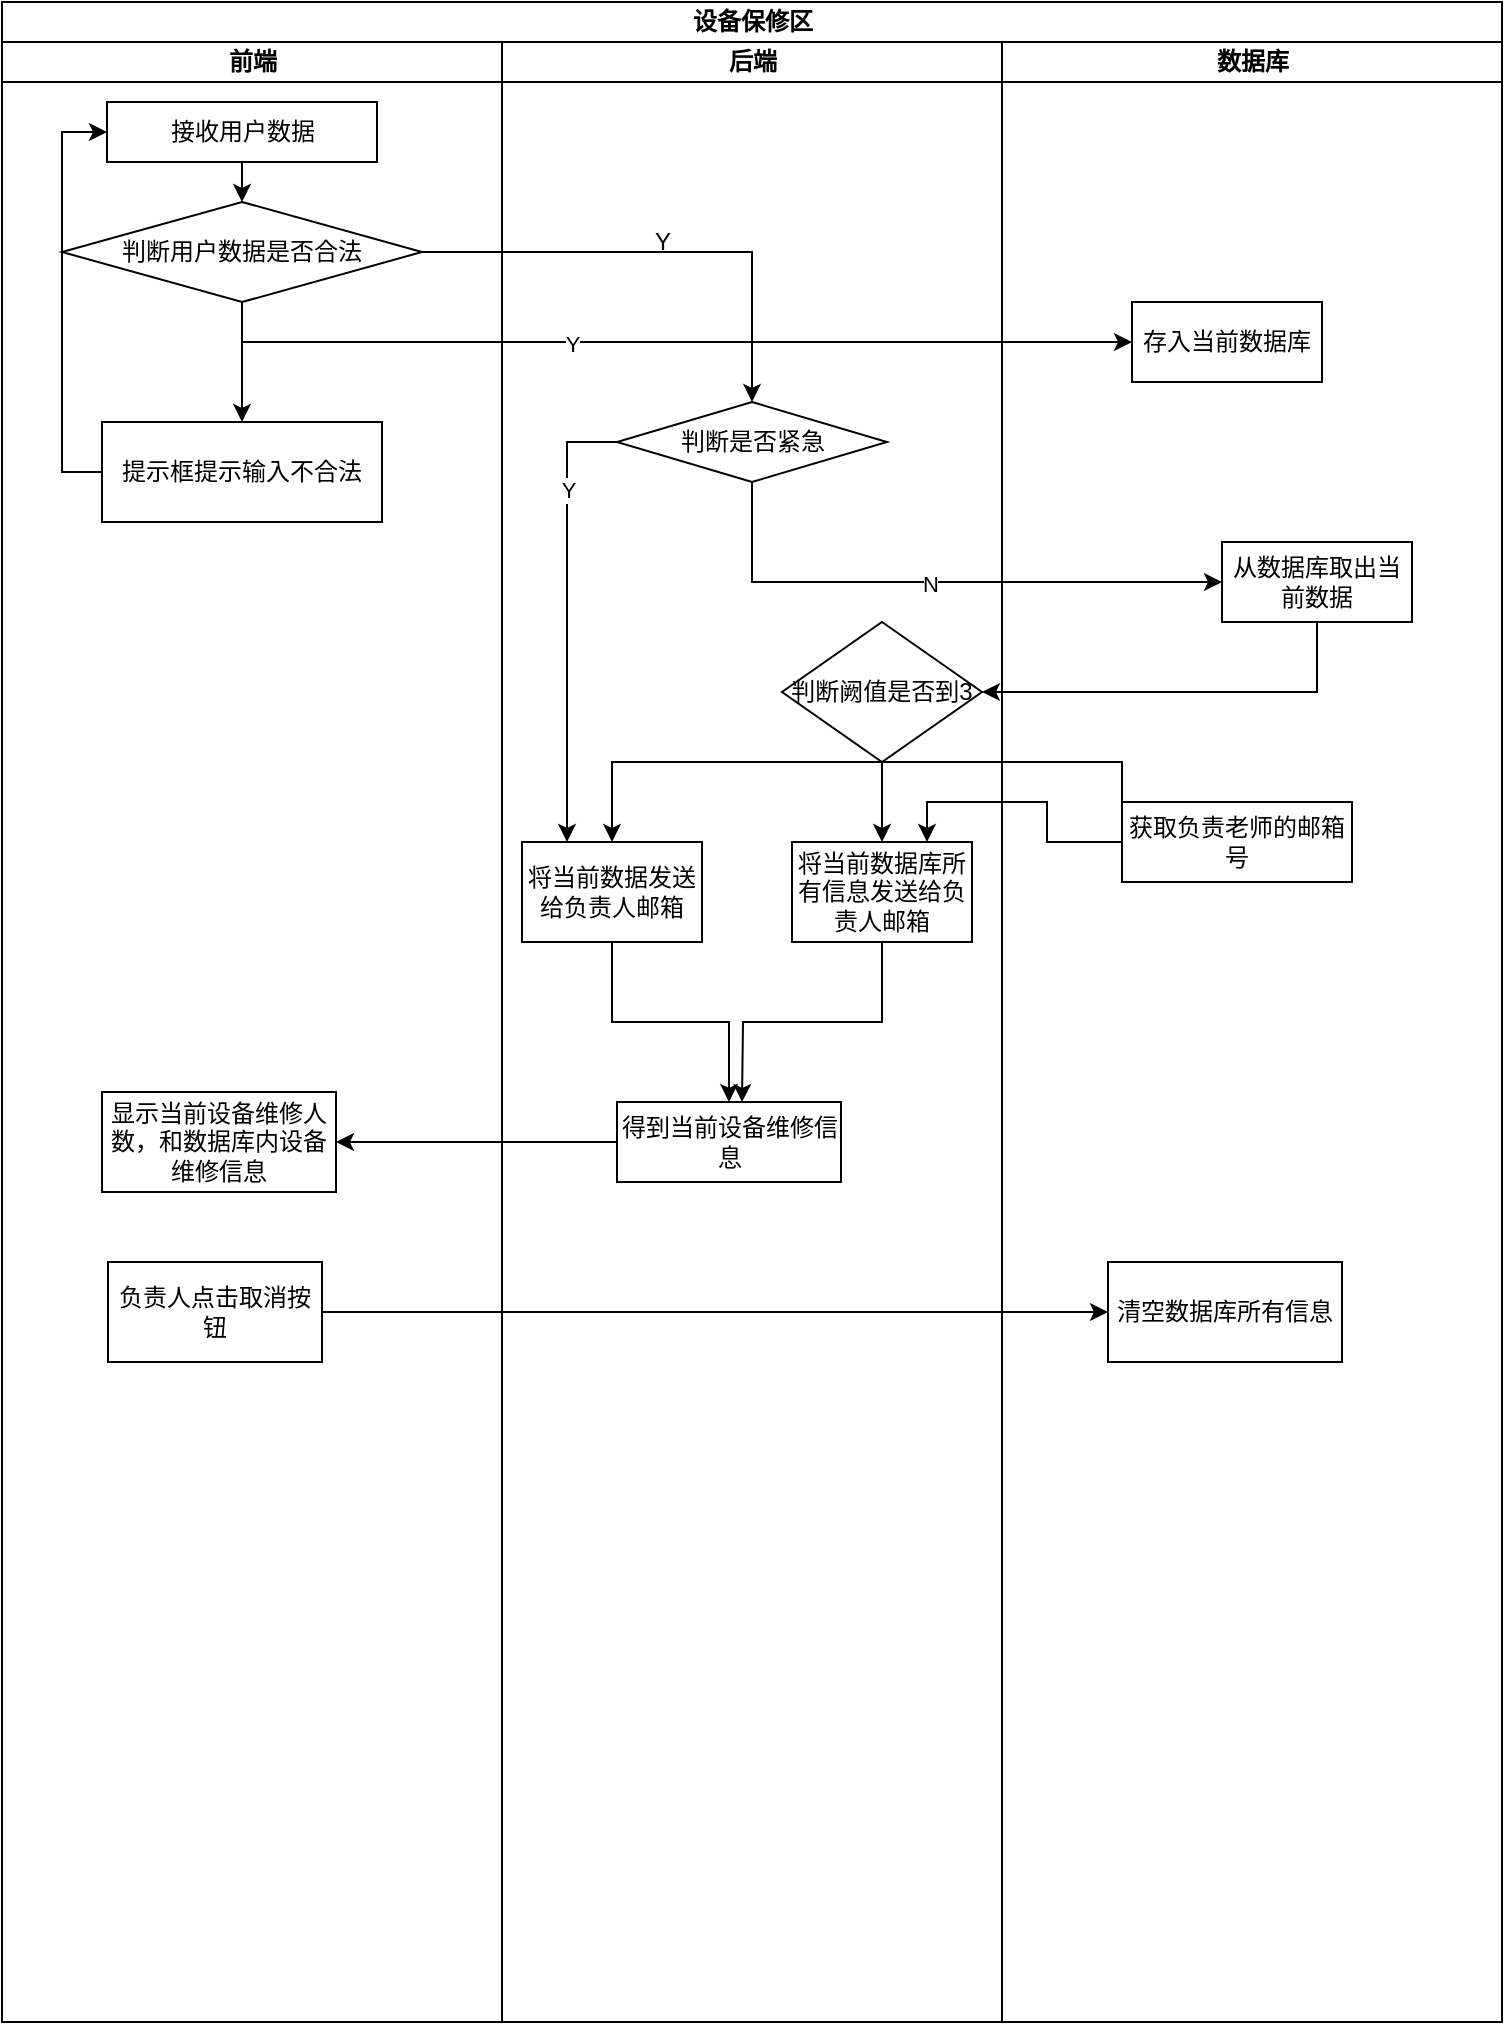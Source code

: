 <mxfile version="15.8.4" type="device"><diagram name="Page-1" id="0783ab3e-0a74-02c8-0abd-f7b4e66b4bec"><mxGraphModel dx="1102" dy="857" grid="0" gridSize="10" guides="1" tooltips="1" connect="1" arrows="1" fold="1" page="0" pageScale="1" pageWidth="850" pageHeight="1100" background="none" math="0" shadow="0"><root><mxCell id="0"/><mxCell id="1" parent="0"/><mxCell id="1c1d494c118603dd-1" value="设备保修区" style="swimlane;html=1;childLayout=stackLayout;startSize=20;rounded=0;shadow=0;comic=0;labelBackgroundColor=none;strokeWidth=1;fontFamily=Verdana;fontSize=12;align=center;" parent="1" vertex="1"><mxGeometry x="20" y="150" width="750" height="1010" as="geometry"/></mxCell><mxCell id="1c1d494c118603dd-2" value="前端" style="swimlane;html=1;startSize=20;" parent="1c1d494c118603dd-1" vertex="1"><mxGeometry y="20" width="250" height="990" as="geometry"/></mxCell><mxCell id="cxXEUh_PTvniduQbDP8e-3" style="edgeStyle=orthogonalEdgeStyle;rounded=0;orthogonalLoop=1;jettySize=auto;html=1;exitX=0.5;exitY=1;exitDx=0;exitDy=0;entryX=0.5;entryY=0;entryDx=0;entryDy=0;" parent="1c1d494c118603dd-2" source="cxXEUh_PTvniduQbDP8e-1" target="cxXEUh_PTvniduQbDP8e-2" edge="1"><mxGeometry relative="1" as="geometry"/></mxCell><mxCell id="cxXEUh_PTvniduQbDP8e-1" value="接收用户数据" style="rounded=0;whiteSpace=wrap;html=1;" parent="1c1d494c118603dd-2" vertex="1"><mxGeometry x="52.5" y="30" width="135" height="30" as="geometry"/></mxCell><mxCell id="cxXEUh_PTvniduQbDP8e-29" style="edgeStyle=orthogonalEdgeStyle;rounded=0;orthogonalLoop=1;jettySize=auto;html=1;entryX=0.5;entryY=0;entryDx=0;entryDy=0;" parent="1c1d494c118603dd-2" source="cxXEUh_PTvniduQbDP8e-2" target="cxXEUh_PTvniduQbDP8e-28" edge="1"><mxGeometry relative="1" as="geometry"/></mxCell><mxCell id="cxXEUh_PTvniduQbDP8e-2" value="判断用户数据是否合法" style="rhombus;whiteSpace=wrap;html=1;" parent="1c1d494c118603dd-2" vertex="1"><mxGeometry x="30" y="80" width="180" height="50" as="geometry"/></mxCell><mxCell id="cxXEUh_PTvniduQbDP8e-52" style="edgeStyle=orthogonalEdgeStyle;rounded=0;orthogonalLoop=1;jettySize=auto;html=1;exitX=0;exitY=0.5;exitDx=0;exitDy=0;entryX=0;entryY=0.5;entryDx=0;entryDy=0;" parent="1c1d494c118603dd-2" source="cxXEUh_PTvniduQbDP8e-28" target="cxXEUh_PTvniduQbDP8e-1" edge="1"><mxGeometry relative="1" as="geometry"/></mxCell><mxCell id="cxXEUh_PTvniduQbDP8e-28" value="提示框提示输入不合法" style="rounded=0;whiteSpace=wrap;html=1;" parent="1c1d494c118603dd-2" vertex="1"><mxGeometry x="50" y="190" width="140" height="50" as="geometry"/></mxCell><mxCell id="cxXEUh_PTvniduQbDP8e-60" value="显示当前设备维修人数，和数据库内设备维修信息" style="rounded=0;whiteSpace=wrap;html=1;" parent="1c1d494c118603dd-2" vertex="1"><mxGeometry x="50" y="525" width="117" height="50" as="geometry"/></mxCell><mxCell id="FkLKJtYj9YYSLTr1smKP-9" value="负责人点击取消按钮" style="rounded=0;whiteSpace=wrap;html=1;" parent="1c1d494c118603dd-2" vertex="1"><mxGeometry x="53" y="610" width="107" height="50" as="geometry"/></mxCell><mxCell id="1c1d494c118603dd-3" value="后端" style="swimlane;html=1;startSize=20;" parent="1c1d494c118603dd-1" vertex="1"><mxGeometry x="250" y="20" width="250" height="990" as="geometry"/></mxCell><mxCell id="cxXEUh_PTvniduQbDP8e-24" style="edgeStyle=orthogonalEdgeStyle;rounded=0;orthogonalLoop=1;jettySize=auto;html=1;exitX=0;exitY=0.5;exitDx=0;exitDy=0;entryX=0.25;entryY=0;entryDx=0;entryDy=0;" parent="1c1d494c118603dd-3" source="cxXEUh_PTvniduQbDP8e-5" target="cxXEUh_PTvniduQbDP8e-23" edge="1"><mxGeometry relative="1" as="geometry"/></mxCell><mxCell id="cxXEUh_PTvniduQbDP8e-25" value="Y" style="edgeLabel;html=1;align=center;verticalAlign=middle;resizable=0;points=[];" parent="cxXEUh_PTvniduQbDP8e-24" vertex="1" connectable="0"><mxGeometry x="-0.568" relative="1" as="geometry"><mxPoint as="offset"/></mxGeometry></mxCell><mxCell id="cxXEUh_PTvniduQbDP8e-5" value="判断是否紧急" style="rhombus;whiteSpace=wrap;html=1;" parent="1c1d494c118603dd-3" vertex="1"><mxGeometry x="57.5" y="180" width="135" height="40" as="geometry"/></mxCell><mxCell id="cxXEUh_PTvniduQbDP8e-16" value="将当前数据库所有信息发送给负责人邮箱" style="rounded=0;whiteSpace=wrap;html=1;" parent="1c1d494c118603dd-3" vertex="1"><mxGeometry x="145" y="400" width="90" height="50" as="geometry"/></mxCell><mxCell id="cxXEUh_PTvniduQbDP8e-56" style="edgeStyle=orthogonalEdgeStyle;rounded=0;orthogonalLoop=1;jettySize=auto;html=1;entryX=0.5;entryY=0;entryDx=0;entryDy=0;" parent="1c1d494c118603dd-3" source="cxXEUh_PTvniduQbDP8e-23" target="cxXEUh_PTvniduQbDP8e-55" edge="1"><mxGeometry relative="1" as="geometry"/></mxCell><mxCell id="cxXEUh_PTvniduQbDP8e-23" value="将当前数据发送给负责人邮箱" style="rounded=0;whiteSpace=wrap;html=1;" parent="1c1d494c118603dd-3" vertex="1"><mxGeometry x="10" y="400" width="90" height="50" as="geometry"/></mxCell><mxCell id="cxXEUh_PTvniduQbDP8e-55" value="得到当前设备维修信息" style="rounded=0;whiteSpace=wrap;html=1;" parent="1c1d494c118603dd-3" vertex="1"><mxGeometry x="57.5" y="530" width="112" height="40" as="geometry"/></mxCell><mxCell id="FkLKJtYj9YYSLTr1smKP-8" style="edgeStyle=orthogonalEdgeStyle;rounded=0;orthogonalLoop=1;jettySize=auto;html=1;exitX=0.5;exitY=1;exitDx=0;exitDy=0;entryX=0.5;entryY=0;entryDx=0;entryDy=0;" parent="1c1d494c118603dd-3" source="FkLKJtYj9YYSLTr1smKP-6" target="cxXEUh_PTvniduQbDP8e-16" edge="1"><mxGeometry relative="1" as="geometry"/></mxCell><mxCell id="FkLKJtYj9YYSLTr1smKP-6" value="判断阙值是否到3" style="rhombus;whiteSpace=wrap;html=1;" parent="1c1d494c118603dd-3" vertex="1"><mxGeometry x="140" y="290" width="100" height="70" as="geometry"/></mxCell><mxCell id="cxXEUh_PTvniduQbDP8e-7" style="edgeStyle=orthogonalEdgeStyle;rounded=0;orthogonalLoop=1;jettySize=auto;html=1;exitX=0.5;exitY=1;exitDx=0;exitDy=0;entryX=0;entryY=0.5;entryDx=0;entryDy=0;" parent="1c1d494c118603dd-1" source="cxXEUh_PTvniduQbDP8e-2" target="y6r1hR-HadTn1r67udKS-1" edge="1"><mxGeometry relative="1" as="geometry"><Array as="points"><mxPoint x="120" y="170"/></Array></mxGeometry></mxCell><mxCell id="cxXEUh_PTvniduQbDP8e-27" value="Y" style="edgeLabel;html=1;align=center;verticalAlign=middle;resizable=0;points=[];" parent="cxXEUh_PTvniduQbDP8e-7" vertex="1" connectable="0"><mxGeometry x="-0.207" y="-1" relative="1" as="geometry"><mxPoint as="offset"/></mxGeometry></mxCell><mxCell id="cxXEUh_PTvniduQbDP8e-61" style="edgeStyle=orthogonalEdgeStyle;rounded=0;orthogonalLoop=1;jettySize=auto;html=1;exitX=0;exitY=0.5;exitDx=0;exitDy=0;entryX=1;entryY=0.5;entryDx=0;entryDy=0;" parent="1c1d494c118603dd-1" source="cxXEUh_PTvniduQbDP8e-55" target="cxXEUh_PTvniduQbDP8e-60" edge="1"><mxGeometry relative="1" as="geometry"/></mxCell><mxCell id="FkLKJtYj9YYSLTr1smKP-1" style="edgeStyle=orthogonalEdgeStyle;rounded=0;orthogonalLoop=1;jettySize=auto;html=1;" parent="1c1d494c118603dd-1" source="cxXEUh_PTvniduQbDP8e-2" target="cxXEUh_PTvniduQbDP8e-5" edge="1"><mxGeometry relative="1" as="geometry"/></mxCell><mxCell id="FkLKJtYj9YYSLTr1smKP-4" style="edgeStyle=orthogonalEdgeStyle;rounded=0;orthogonalLoop=1;jettySize=auto;html=1;exitX=0.5;exitY=1;exitDx=0;exitDy=0;entryX=0;entryY=0.5;entryDx=0;entryDy=0;" parent="1c1d494c118603dd-1" source="cxXEUh_PTvniduQbDP8e-5" target="cxXEUh_PTvniduQbDP8e-53" edge="1"><mxGeometry relative="1" as="geometry"/></mxCell><mxCell id="FkLKJtYj9YYSLTr1smKP-5" value="N" style="edgeLabel;html=1;align=center;verticalAlign=middle;resizable=0;points=[];" parent="FkLKJtYj9YYSLTr1smKP-4" vertex="1" connectable="0"><mxGeometry x="-0.026" y="-1" relative="1" as="geometry"><mxPoint as="offset"/></mxGeometry></mxCell><mxCell id="FkLKJtYj9YYSLTr1smKP-7" style="edgeStyle=orthogonalEdgeStyle;rounded=0;orthogonalLoop=1;jettySize=auto;html=1;exitX=0.5;exitY=1;exitDx=0;exitDy=0;entryX=1;entryY=0.5;entryDx=0;entryDy=0;" parent="1c1d494c118603dd-1" source="cxXEUh_PTvniduQbDP8e-53" target="FkLKJtYj9YYSLTr1smKP-6" edge="1"><mxGeometry relative="1" as="geometry"/></mxCell><mxCell id="FkLKJtYj9YYSLTr1smKP-11" style="edgeStyle=orthogonalEdgeStyle;rounded=0;orthogonalLoop=1;jettySize=auto;html=1;exitX=1;exitY=0.5;exitDx=0;exitDy=0;entryX=0;entryY=0.5;entryDx=0;entryDy=0;" parent="1c1d494c118603dd-1" source="FkLKJtYj9YYSLTr1smKP-9" target="FkLKJtYj9YYSLTr1smKP-10" edge="1"><mxGeometry relative="1" as="geometry"/></mxCell><mxCell id="1c1d494c118603dd-4" value="数据库" style="swimlane;html=1;startSize=20;" parent="1c1d494c118603dd-1" vertex="1"><mxGeometry x="500" y="20" width="250" height="990" as="geometry"/></mxCell><mxCell id="cxXEUh_PTvniduQbDP8e-53" value="从数据库取出当前数据" style="rounded=0;whiteSpace=wrap;html=1;" parent="1c1d494c118603dd-4" vertex="1"><mxGeometry x="110" y="250" width="95" height="40" as="geometry"/></mxCell><mxCell id="y6r1hR-HadTn1r67udKS-1" value="存入当前数据库" style="rounded=0;whiteSpace=wrap;html=1;" parent="1c1d494c118603dd-4" vertex="1"><mxGeometry x="65" y="130" width="95" height="40" as="geometry"/></mxCell><mxCell id="FkLKJtYj9YYSLTr1smKP-10" value="清空数据库所有信息" style="rounded=0;whiteSpace=wrap;html=1;" parent="1c1d494c118603dd-4" vertex="1"><mxGeometry x="53" y="610" width="117" height="50" as="geometry"/></mxCell><mxCell id="yaI9eylv7gQx3f6LOC1M-1" value="获取负责老师的邮箱号" style="rounded=0;whiteSpace=wrap;html=1;" parent="1c1d494c118603dd-4" vertex="1"><mxGeometry x="60" y="380" width="115" height="40" as="geometry"/></mxCell><mxCell id="yaI9eylv7gQx3f6LOC1M-3" style="edgeStyle=orthogonalEdgeStyle;rounded=0;orthogonalLoop=1;jettySize=auto;html=1;exitX=0;exitY=0;exitDx=0;exitDy=0;entryX=0.5;entryY=0;entryDx=0;entryDy=0;" parent="1c1d494c118603dd-1" source="yaI9eylv7gQx3f6LOC1M-1" target="cxXEUh_PTvniduQbDP8e-23" edge="1"><mxGeometry relative="1" as="geometry"/></mxCell><mxCell id="yaI9eylv7gQx3f6LOC1M-5" style="edgeStyle=orthogonalEdgeStyle;rounded=0;orthogonalLoop=1;jettySize=auto;html=1;exitX=0;exitY=0.5;exitDx=0;exitDy=0;entryX=0.75;entryY=0;entryDx=0;entryDy=0;" parent="1c1d494c118603dd-1" source="yaI9eylv7gQx3f6LOC1M-1" target="cxXEUh_PTvniduQbDP8e-16" edge="1"><mxGeometry relative="1" as="geometry"/></mxCell><mxCell id="cxXEUh_PTvniduQbDP8e-57" style="edgeStyle=orthogonalEdgeStyle;rounded=0;orthogonalLoop=1;jettySize=auto;html=1;exitX=0.5;exitY=1;exitDx=0;exitDy=0;" parent="1" source="cxXEUh_PTvniduQbDP8e-16" edge="1"><mxGeometry relative="1" as="geometry"><mxPoint x="390" y="700" as="targetPoint"/></mxGeometry></mxCell><mxCell id="FkLKJtYj9YYSLTr1smKP-2" value="Y" style="text;html=1;align=center;verticalAlign=middle;resizable=0;points=[];autosize=1;strokeColor=none;fillColor=none;" parent="1" vertex="1"><mxGeometry x="340" y="260" width="20" height="20" as="geometry"/></mxCell></root></mxGraphModel></diagram></mxfile>